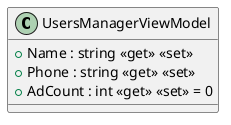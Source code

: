 @startuml
class UsersManagerViewModel {
    + Name : string <<get>> <<set>>
    + Phone : string <<get>> <<set>>
    + AdCount : int <<get>> <<set>> = 0
}
@enduml
